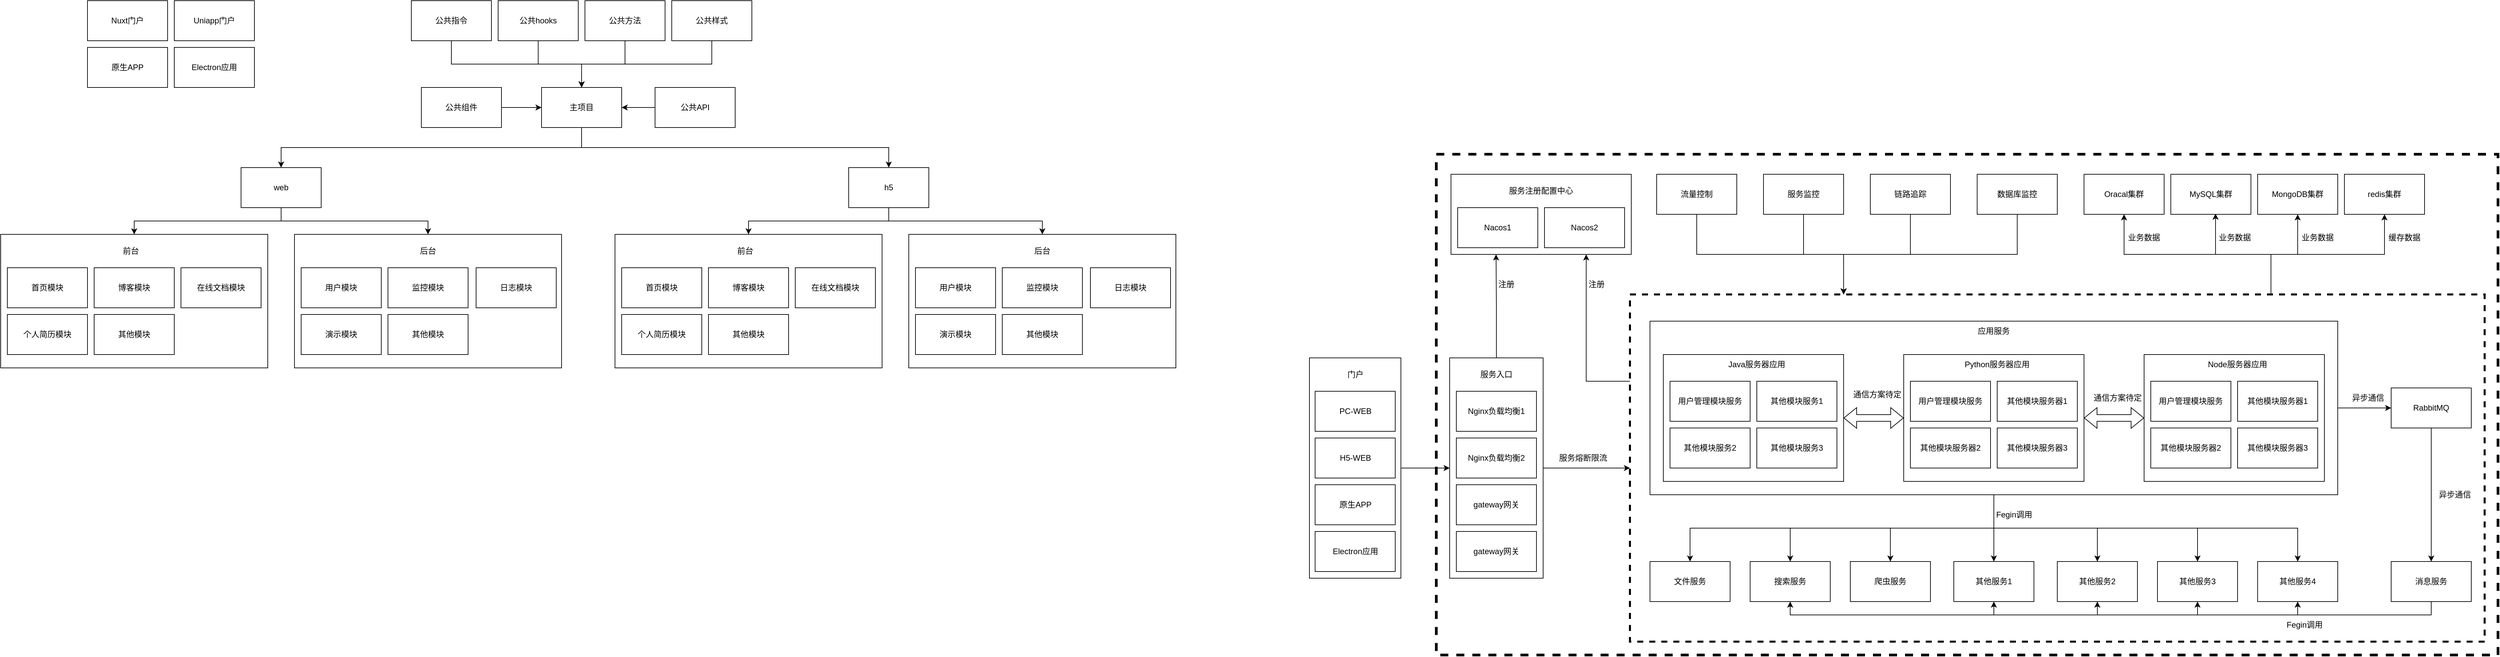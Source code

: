<mxfile version="20.5.3" type="github">
  <diagram id="kWM6Devj3ZmCq5ZHhV0W" name="第 1 页">
    <mxGraphModel dx="3357" dy="1172" grid="1" gridSize="10" guides="1" tooltips="1" connect="1" arrows="1" fold="1" page="1" pageScale="1" pageWidth="1169" pageHeight="827" math="0" shadow="0">
      <root>
        <mxCell id="0" />
        <mxCell id="1" parent="0" />
        <mxCell id="HBnFO21-F81Gqix5t91M-166" value="" style="rounded=0;whiteSpace=wrap;html=1;strokeWidth=4;fillColor=none;dashed=1;" vertex="1" parent="1">
          <mxGeometry x="1770" y="340" width="1590" height="750" as="geometry" />
        </mxCell>
        <mxCell id="HBnFO21-F81Gqix5t91M-153" style="edgeStyle=orthogonalEdgeStyle;rounded=0;orthogonalLoop=1;jettySize=auto;html=1;exitX=0;exitY=0.25;exitDx=0;exitDy=0;entryX=0.75;entryY=1;entryDx=0;entryDy=0;" edge="1" parent="1" source="HBnFO21-F81Gqix5t91M-130" target="HBnFO21-F81Gqix5t91M-139">
          <mxGeometry relative="1" as="geometry" />
        </mxCell>
        <mxCell id="HBnFO21-F81Gqix5t91M-189" style="edgeStyle=orthogonalEdgeStyle;rounded=0;orthogonalLoop=1;jettySize=auto;html=1;exitX=0.75;exitY=0;exitDx=0;exitDy=0;entryX=0.5;entryY=1;entryDx=0;entryDy=0;" edge="1" parent="1" source="HBnFO21-F81Gqix5t91M-130" target="HBnFO21-F81Gqix5t91M-178">
          <mxGeometry relative="1" as="geometry" />
        </mxCell>
        <mxCell id="HBnFO21-F81Gqix5t91M-190" style="edgeStyle=orthogonalEdgeStyle;rounded=0;orthogonalLoop=1;jettySize=auto;html=1;exitX=0.75;exitY=0;exitDx=0;exitDy=0;entryX=0.558;entryY=0.983;entryDx=0;entryDy=0;entryPerimeter=0;" edge="1" parent="1" source="HBnFO21-F81Gqix5t91M-130" target="HBnFO21-F81Gqix5t91M-177">
          <mxGeometry relative="1" as="geometry" />
        </mxCell>
        <mxCell id="HBnFO21-F81Gqix5t91M-191" style="edgeStyle=orthogonalEdgeStyle;rounded=0;orthogonalLoop=1;jettySize=auto;html=1;exitX=0.75;exitY=0;exitDx=0;exitDy=0;entryX=0.5;entryY=1;entryDx=0;entryDy=0;" edge="1" parent="1" source="HBnFO21-F81Gqix5t91M-130" target="HBnFO21-F81Gqix5t91M-179">
          <mxGeometry relative="1" as="geometry" />
        </mxCell>
        <mxCell id="HBnFO21-F81Gqix5t91M-192" style="edgeStyle=orthogonalEdgeStyle;rounded=0;orthogonalLoop=1;jettySize=auto;html=1;exitX=0.75;exitY=0;exitDx=0;exitDy=0;entryX=0.5;entryY=1;entryDx=0;entryDy=0;" edge="1" parent="1" source="HBnFO21-F81Gqix5t91M-130" target="HBnFO21-F81Gqix5t91M-180">
          <mxGeometry relative="1" as="geometry" />
        </mxCell>
        <mxCell id="HBnFO21-F81Gqix5t91M-130" value="" style="rounded=0;whiteSpace=wrap;html=1;fillColor=none;dashed=1;strokeWidth=3;" vertex="1" parent="1">
          <mxGeometry x="2060" y="550" width="1280" height="520" as="geometry" />
        </mxCell>
        <mxCell id="HBnFO21-F81Gqix5t91M-46" style="edgeStyle=orthogonalEdgeStyle;rounded=0;orthogonalLoop=1;jettySize=auto;html=1;exitX=0.5;exitY=1;exitDx=0;exitDy=0;" edge="1" parent="1" source="HBnFO21-F81Gqix5t91M-1" target="HBnFO21-F81Gqix5t91M-7">
          <mxGeometry relative="1" as="geometry" />
        </mxCell>
        <mxCell id="HBnFO21-F81Gqix5t91M-47" style="edgeStyle=orthogonalEdgeStyle;rounded=0;orthogonalLoop=1;jettySize=auto;html=1;exitX=0.5;exitY=1;exitDx=0;exitDy=0;" edge="1" parent="1" source="HBnFO21-F81Gqix5t91M-1" target="HBnFO21-F81Gqix5t91M-8">
          <mxGeometry relative="1" as="geometry" />
        </mxCell>
        <mxCell id="HBnFO21-F81Gqix5t91M-1" value="主项目" style="rounded=0;whiteSpace=wrap;html=1;" vertex="1" parent="1">
          <mxGeometry x="430" y="240" width="120" height="60" as="geometry" />
        </mxCell>
        <mxCell id="HBnFO21-F81Gqix5t91M-44" style="edgeStyle=orthogonalEdgeStyle;rounded=0;orthogonalLoop=1;jettySize=auto;html=1;exitX=0.5;exitY=1;exitDx=0;exitDy=0;entryX=0.5;entryY=0;entryDx=0;entryDy=0;" edge="1" parent="1" source="HBnFO21-F81Gqix5t91M-2" target="HBnFO21-F81Gqix5t91M-1">
          <mxGeometry relative="1" as="geometry" />
        </mxCell>
        <mxCell id="HBnFO21-F81Gqix5t91M-2" value="公共样式" style="rounded=0;whiteSpace=wrap;html=1;" vertex="1" parent="1">
          <mxGeometry x="625" y="110" width="120" height="60" as="geometry" />
        </mxCell>
        <mxCell id="HBnFO21-F81Gqix5t91M-43" style="edgeStyle=orthogonalEdgeStyle;rounded=0;orthogonalLoop=1;jettySize=auto;html=1;exitX=0.5;exitY=1;exitDx=0;exitDy=0;" edge="1" parent="1" source="HBnFO21-F81Gqix5t91M-3" target="HBnFO21-F81Gqix5t91M-1">
          <mxGeometry relative="1" as="geometry" />
        </mxCell>
        <mxCell id="HBnFO21-F81Gqix5t91M-3" value="公共方法" style="rounded=0;whiteSpace=wrap;html=1;" vertex="1" parent="1">
          <mxGeometry x="495" y="110" width="120" height="60" as="geometry" />
        </mxCell>
        <mxCell id="HBnFO21-F81Gqix5t91M-42" style="edgeStyle=orthogonalEdgeStyle;rounded=0;orthogonalLoop=1;jettySize=auto;html=1;exitX=0.5;exitY=1;exitDx=0;exitDy=0;" edge="1" parent="1" source="HBnFO21-F81Gqix5t91M-4" target="HBnFO21-F81Gqix5t91M-1">
          <mxGeometry relative="1" as="geometry" />
        </mxCell>
        <mxCell id="HBnFO21-F81Gqix5t91M-4" value="公共hooks" style="rounded=0;whiteSpace=wrap;html=1;" vertex="1" parent="1">
          <mxGeometry x="365" y="110" width="120" height="60" as="geometry" />
        </mxCell>
        <mxCell id="HBnFO21-F81Gqix5t91M-41" style="edgeStyle=orthogonalEdgeStyle;rounded=0;orthogonalLoop=1;jettySize=auto;html=1;exitX=0.5;exitY=1;exitDx=0;exitDy=0;" edge="1" parent="1" source="HBnFO21-F81Gqix5t91M-5" target="HBnFO21-F81Gqix5t91M-1">
          <mxGeometry relative="1" as="geometry" />
        </mxCell>
        <mxCell id="HBnFO21-F81Gqix5t91M-5" value="公共指令" style="rounded=0;whiteSpace=wrap;html=1;" vertex="1" parent="1">
          <mxGeometry x="235" y="110" width="120" height="60" as="geometry" />
        </mxCell>
        <mxCell id="HBnFO21-F81Gqix5t91M-45" style="edgeStyle=orthogonalEdgeStyle;rounded=0;orthogonalLoop=1;jettySize=auto;html=1;exitX=1;exitY=0.5;exitDx=0;exitDy=0;entryX=0;entryY=0.5;entryDx=0;entryDy=0;" edge="1" parent="1" source="HBnFO21-F81Gqix5t91M-6" target="HBnFO21-F81Gqix5t91M-1">
          <mxGeometry relative="1" as="geometry" />
        </mxCell>
        <mxCell id="HBnFO21-F81Gqix5t91M-6" value="公共组件" style="rounded=0;whiteSpace=wrap;html=1;" vertex="1" parent="1">
          <mxGeometry x="250" y="240" width="120" height="60" as="geometry" />
        </mxCell>
        <mxCell id="HBnFO21-F81Gqix5t91M-50" style="edgeStyle=orthogonalEdgeStyle;rounded=0;orthogonalLoop=1;jettySize=auto;html=1;exitX=0.5;exitY=1;exitDx=0;exitDy=0;entryX=0.5;entryY=0;entryDx=0;entryDy=0;" edge="1" parent="1" source="HBnFO21-F81Gqix5t91M-7" target="HBnFO21-F81Gqix5t91M-17">
          <mxGeometry relative="1" as="geometry" />
        </mxCell>
        <mxCell id="HBnFO21-F81Gqix5t91M-51" style="edgeStyle=orthogonalEdgeStyle;rounded=0;orthogonalLoop=1;jettySize=auto;html=1;exitX=0.5;exitY=1;exitDx=0;exitDy=0;entryX=0.5;entryY=0;entryDx=0;entryDy=0;" edge="1" parent="1" source="HBnFO21-F81Gqix5t91M-7" target="HBnFO21-F81Gqix5t91M-18">
          <mxGeometry relative="1" as="geometry" />
        </mxCell>
        <mxCell id="HBnFO21-F81Gqix5t91M-7" value="web" style="rounded=0;whiteSpace=wrap;html=1;" vertex="1" parent="1">
          <mxGeometry x="-20" y="360" width="120" height="60" as="geometry" />
        </mxCell>
        <mxCell id="HBnFO21-F81Gqix5t91M-52" style="edgeStyle=orthogonalEdgeStyle;rounded=0;orthogonalLoop=1;jettySize=auto;html=1;exitX=0.5;exitY=1;exitDx=0;exitDy=0;entryX=0.5;entryY=0;entryDx=0;entryDy=0;" edge="1" parent="1" source="HBnFO21-F81Gqix5t91M-8" target="HBnFO21-F81Gqix5t91M-24">
          <mxGeometry relative="1" as="geometry" />
        </mxCell>
        <mxCell id="HBnFO21-F81Gqix5t91M-53" style="edgeStyle=orthogonalEdgeStyle;rounded=0;orthogonalLoop=1;jettySize=auto;html=1;exitX=0.5;exitY=1;exitDx=0;exitDy=0;entryX=0.5;entryY=0;entryDx=0;entryDy=0;" edge="1" parent="1" source="HBnFO21-F81Gqix5t91M-8" target="HBnFO21-F81Gqix5t91M-23">
          <mxGeometry relative="1" as="geometry" />
        </mxCell>
        <mxCell id="HBnFO21-F81Gqix5t91M-8" value="h5" style="rounded=0;whiteSpace=wrap;html=1;" vertex="1" parent="1">
          <mxGeometry x="890" y="360" width="120" height="60" as="geometry" />
        </mxCell>
        <mxCell id="HBnFO21-F81Gqix5t91M-49" style="edgeStyle=orthogonalEdgeStyle;rounded=0;orthogonalLoop=1;jettySize=auto;html=1;exitX=0;exitY=0.5;exitDx=0;exitDy=0;entryX=1;entryY=0.5;entryDx=0;entryDy=0;" edge="1" parent="1" source="HBnFO21-F81Gqix5t91M-48" target="HBnFO21-F81Gqix5t91M-1">
          <mxGeometry relative="1" as="geometry" />
        </mxCell>
        <mxCell id="HBnFO21-F81Gqix5t91M-48" value="公共API" style="rounded=0;whiteSpace=wrap;html=1;" vertex="1" parent="1">
          <mxGeometry x="600" y="240" width="120" height="60" as="geometry" />
        </mxCell>
        <mxCell id="HBnFO21-F81Gqix5t91M-54" value="Nuxt门户" style="rounded=0;whiteSpace=wrap;html=1;" vertex="1" parent="1">
          <mxGeometry x="-250" y="110" width="120" height="60" as="geometry" />
        </mxCell>
        <mxCell id="HBnFO21-F81Gqix5t91M-55" value="Uniapp门户" style="rounded=0;whiteSpace=wrap;html=1;" vertex="1" parent="1">
          <mxGeometry x="-120" y="110" width="120" height="60" as="geometry" />
        </mxCell>
        <mxCell id="HBnFO21-F81Gqix5t91M-56" value="原生APP" style="rounded=0;whiteSpace=wrap;html=1;" vertex="1" parent="1">
          <mxGeometry x="-250" y="180" width="120" height="60" as="geometry" />
        </mxCell>
        <mxCell id="HBnFO21-F81Gqix5t91M-57" value="Electron应用" style="rounded=0;whiteSpace=wrap;html=1;" vertex="1" parent="1">
          <mxGeometry x="-120" y="180" width="120" height="60" as="geometry" />
        </mxCell>
        <mxCell id="HBnFO21-F81Gqix5t91M-60" value="" style="group" vertex="1" connectable="0" parent="1">
          <mxGeometry x="980" y="460" width="400" height="200" as="geometry" />
        </mxCell>
        <mxCell id="HBnFO21-F81Gqix5t91M-23" value="" style="rounded=0;whiteSpace=wrap;html=1;container=0;" vertex="1" parent="HBnFO21-F81Gqix5t91M-60">
          <mxGeometry width="400" height="200" as="geometry" />
        </mxCell>
        <mxCell id="HBnFO21-F81Gqix5t91M-25" value="用户模块" style="rounded=0;whiteSpace=wrap;html=1;container=0;" vertex="1" parent="HBnFO21-F81Gqix5t91M-60">
          <mxGeometry x="10" y="50" width="120" height="60" as="geometry" />
        </mxCell>
        <mxCell id="HBnFO21-F81Gqix5t91M-30" value="监控模块" style="rounded=0;whiteSpace=wrap;html=1;container=0;" vertex="1" parent="HBnFO21-F81Gqix5t91M-60">
          <mxGeometry x="140" y="50" width="120" height="60" as="geometry" />
        </mxCell>
        <mxCell id="HBnFO21-F81Gqix5t91M-31" value="日志模块" style="rounded=0;whiteSpace=wrap;html=1;container=0;" vertex="1" parent="HBnFO21-F81Gqix5t91M-60">
          <mxGeometry x="272" y="50" width="120" height="60" as="geometry" />
        </mxCell>
        <mxCell id="HBnFO21-F81Gqix5t91M-33" value="演示模块" style="rounded=0;whiteSpace=wrap;html=1;container=0;" vertex="1" parent="HBnFO21-F81Gqix5t91M-60">
          <mxGeometry x="10" y="120" width="120" height="60" as="geometry" />
        </mxCell>
        <mxCell id="HBnFO21-F81Gqix5t91M-35" value="后台" style="text;html=1;strokeColor=none;fillColor=none;align=center;verticalAlign=middle;whiteSpace=wrap;rounded=0;container=0;" vertex="1" parent="HBnFO21-F81Gqix5t91M-60">
          <mxGeometry x="170" y="10" width="60" height="30" as="geometry" />
        </mxCell>
        <mxCell id="HBnFO21-F81Gqix5t91M-36" value="其他模块" style="rounded=0;whiteSpace=wrap;html=1;container=0;" vertex="1" parent="HBnFO21-F81Gqix5t91M-60">
          <mxGeometry x="140" y="120" width="120" height="60" as="geometry" />
        </mxCell>
        <mxCell id="HBnFO21-F81Gqix5t91M-61" value="" style="group" vertex="1" connectable="0" parent="1">
          <mxGeometry x="540" y="460" width="400" height="200" as="geometry" />
        </mxCell>
        <mxCell id="HBnFO21-F81Gqix5t91M-24" value="" style="rounded=0;whiteSpace=wrap;html=1;container=0;" vertex="1" parent="HBnFO21-F81Gqix5t91M-61">
          <mxGeometry width="400" height="200" as="geometry" />
        </mxCell>
        <mxCell id="HBnFO21-F81Gqix5t91M-26" value="博客模块" style="rounded=0;whiteSpace=wrap;html=1;container=0;" vertex="1" parent="HBnFO21-F81Gqix5t91M-61">
          <mxGeometry x="140" y="50" width="120" height="60" as="geometry" />
        </mxCell>
        <mxCell id="HBnFO21-F81Gqix5t91M-27" value="在线文档模块" style="rounded=0;whiteSpace=wrap;html=1;container=0;" vertex="1" parent="HBnFO21-F81Gqix5t91M-61">
          <mxGeometry x="270" y="50" width="120" height="60" as="geometry" />
        </mxCell>
        <mxCell id="HBnFO21-F81Gqix5t91M-28" value="首页模块" style="rounded=0;whiteSpace=wrap;html=1;container=0;" vertex="1" parent="HBnFO21-F81Gqix5t91M-61">
          <mxGeometry x="10" y="50" width="120" height="60" as="geometry" />
        </mxCell>
        <mxCell id="HBnFO21-F81Gqix5t91M-29" value="其他模块" style="rounded=0;whiteSpace=wrap;html=1;container=0;" vertex="1" parent="HBnFO21-F81Gqix5t91M-61">
          <mxGeometry x="140" y="120" width="120" height="60" as="geometry" />
        </mxCell>
        <mxCell id="HBnFO21-F81Gqix5t91M-32" value="个人简历模块" style="rounded=0;whiteSpace=wrap;html=1;container=0;" vertex="1" parent="HBnFO21-F81Gqix5t91M-61">
          <mxGeometry x="10" y="120" width="120" height="60" as="geometry" />
        </mxCell>
        <mxCell id="HBnFO21-F81Gqix5t91M-34" value="前台" style="text;html=1;strokeColor=none;fillColor=none;align=center;verticalAlign=middle;whiteSpace=wrap;rounded=0;container=0;" vertex="1" parent="HBnFO21-F81Gqix5t91M-61">
          <mxGeometry x="165" y="10" width="60" height="30" as="geometry" />
        </mxCell>
        <mxCell id="HBnFO21-F81Gqix5t91M-62" value="" style="group" vertex="1" connectable="0" parent="1">
          <mxGeometry x="60" y="460" width="400" height="200" as="geometry" />
        </mxCell>
        <mxCell id="HBnFO21-F81Gqix5t91M-18" value="" style="rounded=0;whiteSpace=wrap;html=1;container=0;" vertex="1" parent="HBnFO21-F81Gqix5t91M-62">
          <mxGeometry width="400" height="200" as="geometry" />
        </mxCell>
        <mxCell id="HBnFO21-F81Gqix5t91M-9" value="用户模块" style="rounded=0;whiteSpace=wrap;html=1;container=0;" vertex="1" parent="HBnFO21-F81Gqix5t91M-62">
          <mxGeometry x="10" y="50" width="120" height="60" as="geometry" />
        </mxCell>
        <mxCell id="HBnFO21-F81Gqix5t91M-14" value="监控模块" style="rounded=0;whiteSpace=wrap;html=1;container=0;" vertex="1" parent="HBnFO21-F81Gqix5t91M-62">
          <mxGeometry x="140" y="50" width="120" height="60" as="geometry" />
        </mxCell>
        <mxCell id="HBnFO21-F81Gqix5t91M-15" value="日志模块" style="rounded=0;whiteSpace=wrap;html=1;container=0;" vertex="1" parent="HBnFO21-F81Gqix5t91M-62">
          <mxGeometry x="272" y="50" width="120" height="60" as="geometry" />
        </mxCell>
        <mxCell id="HBnFO21-F81Gqix5t91M-19" value="演示模块" style="rounded=0;whiteSpace=wrap;html=1;container=0;" vertex="1" parent="HBnFO21-F81Gqix5t91M-62">
          <mxGeometry x="10" y="120" width="120" height="60" as="geometry" />
        </mxCell>
        <mxCell id="HBnFO21-F81Gqix5t91M-21" value="后台" style="text;html=1;strokeColor=none;fillColor=none;align=center;verticalAlign=middle;whiteSpace=wrap;rounded=0;container=0;" vertex="1" parent="HBnFO21-F81Gqix5t91M-62">
          <mxGeometry x="170" y="10" width="60" height="30" as="geometry" />
        </mxCell>
        <mxCell id="HBnFO21-F81Gqix5t91M-22" value="其他模块" style="rounded=0;whiteSpace=wrap;html=1;container=0;" vertex="1" parent="HBnFO21-F81Gqix5t91M-62">
          <mxGeometry x="140" y="120" width="120" height="60" as="geometry" />
        </mxCell>
        <mxCell id="HBnFO21-F81Gqix5t91M-58" value="" style="group" vertex="1" connectable="0" parent="1">
          <mxGeometry x="-380" y="460" width="400" height="200" as="geometry" />
        </mxCell>
        <mxCell id="HBnFO21-F81Gqix5t91M-17" value="" style="rounded=0;whiteSpace=wrap;html=1;" vertex="1" parent="HBnFO21-F81Gqix5t91M-58">
          <mxGeometry width="400" height="200" as="geometry" />
        </mxCell>
        <mxCell id="HBnFO21-F81Gqix5t91M-10" value="博客模块" style="rounded=0;whiteSpace=wrap;html=1;" vertex="1" parent="HBnFO21-F81Gqix5t91M-58">
          <mxGeometry x="140" y="50" width="120" height="60" as="geometry" />
        </mxCell>
        <mxCell id="HBnFO21-F81Gqix5t91M-11" value="在线文档模块" style="rounded=0;whiteSpace=wrap;html=1;" vertex="1" parent="HBnFO21-F81Gqix5t91M-58">
          <mxGeometry x="270" y="50" width="120" height="60" as="geometry" />
        </mxCell>
        <mxCell id="HBnFO21-F81Gqix5t91M-12" value="首页模块" style="rounded=0;whiteSpace=wrap;html=1;" vertex="1" parent="HBnFO21-F81Gqix5t91M-58">
          <mxGeometry x="10" y="50" width="120" height="60" as="geometry" />
        </mxCell>
        <mxCell id="HBnFO21-F81Gqix5t91M-13" value="其他模块" style="rounded=0;whiteSpace=wrap;html=1;" vertex="1" parent="HBnFO21-F81Gqix5t91M-58">
          <mxGeometry x="140" y="120" width="120" height="60" as="geometry" />
        </mxCell>
        <mxCell id="HBnFO21-F81Gqix5t91M-16" value="个人简历模块" style="rounded=0;whiteSpace=wrap;html=1;" vertex="1" parent="HBnFO21-F81Gqix5t91M-58">
          <mxGeometry x="10" y="120" width="120" height="60" as="geometry" />
        </mxCell>
        <mxCell id="HBnFO21-F81Gqix5t91M-20" value="前台" style="text;html=1;strokeColor=none;fillColor=none;align=center;verticalAlign=middle;whiteSpace=wrap;rounded=0;" vertex="1" parent="HBnFO21-F81Gqix5t91M-58">
          <mxGeometry x="165" y="10" width="60" height="30" as="geometry" />
        </mxCell>
        <mxCell id="HBnFO21-F81Gqix5t91M-110" style="edgeStyle=orthogonalEdgeStyle;rounded=0;orthogonalLoop=1;jettySize=auto;html=1;exitX=0.5;exitY=1;exitDx=0;exitDy=0;entryX=0.5;entryY=0;entryDx=0;entryDy=0;" edge="1" parent="1" source="HBnFO21-F81Gqix5t91M-78" target="HBnFO21-F81Gqix5t91M-88">
          <mxGeometry relative="1" as="geometry" />
        </mxCell>
        <mxCell id="HBnFO21-F81Gqix5t91M-111" style="edgeStyle=orthogonalEdgeStyle;rounded=0;orthogonalLoop=1;jettySize=auto;html=1;exitX=0.5;exitY=1;exitDx=0;exitDy=0;entryX=0.5;entryY=0;entryDx=0;entryDy=0;" edge="1" parent="1" source="HBnFO21-F81Gqix5t91M-78" target="HBnFO21-F81Gqix5t91M-87">
          <mxGeometry relative="1" as="geometry" />
        </mxCell>
        <mxCell id="HBnFO21-F81Gqix5t91M-112" style="edgeStyle=orthogonalEdgeStyle;rounded=0;orthogonalLoop=1;jettySize=auto;html=1;exitX=0.5;exitY=1;exitDx=0;exitDy=0;" edge="1" parent="1" source="HBnFO21-F81Gqix5t91M-78" target="HBnFO21-F81Gqix5t91M-86">
          <mxGeometry relative="1" as="geometry" />
        </mxCell>
        <mxCell id="HBnFO21-F81Gqix5t91M-113" style="edgeStyle=orthogonalEdgeStyle;rounded=0;orthogonalLoop=1;jettySize=auto;html=1;exitX=0.5;exitY=1;exitDx=0;exitDy=0;" edge="1" parent="1" source="HBnFO21-F81Gqix5t91M-78" target="HBnFO21-F81Gqix5t91M-90">
          <mxGeometry relative="1" as="geometry" />
        </mxCell>
        <mxCell id="HBnFO21-F81Gqix5t91M-120" style="edgeStyle=orthogonalEdgeStyle;rounded=0;orthogonalLoop=1;jettySize=auto;html=1;exitX=1;exitY=0.5;exitDx=0;exitDy=0;entryX=0;entryY=0.5;entryDx=0;entryDy=0;" edge="1" parent="1" source="HBnFO21-F81Gqix5t91M-78" target="HBnFO21-F81Gqix5t91M-119">
          <mxGeometry relative="1" as="geometry" />
        </mxCell>
        <mxCell id="HBnFO21-F81Gqix5t91M-197" style="edgeStyle=orthogonalEdgeStyle;rounded=0;orthogonalLoop=1;jettySize=auto;html=1;exitX=0.5;exitY=1;exitDx=0;exitDy=0;" edge="1" parent="1" source="HBnFO21-F81Gqix5t91M-78" target="HBnFO21-F81Gqix5t91M-194">
          <mxGeometry relative="1" as="geometry" />
        </mxCell>
        <mxCell id="HBnFO21-F81Gqix5t91M-198" style="edgeStyle=orthogonalEdgeStyle;rounded=0;orthogonalLoop=1;jettySize=auto;html=1;exitX=0.5;exitY=1;exitDx=0;exitDy=0;entryX=0.5;entryY=0;entryDx=0;entryDy=0;" edge="1" parent="1" source="HBnFO21-F81Gqix5t91M-78" target="HBnFO21-F81Gqix5t91M-195">
          <mxGeometry relative="1" as="geometry" />
        </mxCell>
        <mxCell id="HBnFO21-F81Gqix5t91M-199" style="edgeStyle=orthogonalEdgeStyle;rounded=0;orthogonalLoop=1;jettySize=auto;html=1;exitX=0.5;exitY=1;exitDx=0;exitDy=0;entryX=0.5;entryY=0;entryDx=0;entryDy=0;" edge="1" parent="1" source="HBnFO21-F81Gqix5t91M-78" target="HBnFO21-F81Gqix5t91M-196">
          <mxGeometry relative="1" as="geometry" />
        </mxCell>
        <mxCell id="HBnFO21-F81Gqix5t91M-78" value="" style="rounded=0;whiteSpace=wrap;html=1;" vertex="1" parent="1">
          <mxGeometry x="2090" y="590" width="1030" height="260" as="geometry" />
        </mxCell>
        <mxCell id="HBnFO21-F81Gqix5t91M-86" value="文件服务" style="rounded=0;whiteSpace=wrap;html=1;" vertex="1" parent="1">
          <mxGeometry x="2090" y="950" width="120" height="60" as="geometry" />
        </mxCell>
        <mxCell id="HBnFO21-F81Gqix5t91M-87" value="搜索服务" style="rounded=0;whiteSpace=wrap;html=1;" vertex="1" parent="1">
          <mxGeometry x="2240" y="950" width="120" height="60" as="geometry" />
        </mxCell>
        <mxCell id="HBnFO21-F81Gqix5t91M-88" value="爬虫服务" style="rounded=0;whiteSpace=wrap;html=1;" vertex="1" parent="1">
          <mxGeometry x="2390" y="950" width="120" height="60" as="geometry" />
        </mxCell>
        <mxCell id="HBnFO21-F81Gqix5t91M-124" style="edgeStyle=orthogonalEdgeStyle;rounded=0;orthogonalLoop=1;jettySize=auto;html=1;exitX=0.5;exitY=1;exitDx=0;exitDy=0;entryX=0.5;entryY=1;entryDx=0;entryDy=0;" edge="1" parent="1" source="HBnFO21-F81Gqix5t91M-89" target="HBnFO21-F81Gqix5t91M-87">
          <mxGeometry relative="1" as="geometry" />
        </mxCell>
        <mxCell id="HBnFO21-F81Gqix5t91M-125" style="edgeStyle=orthogonalEdgeStyle;rounded=0;orthogonalLoop=1;jettySize=auto;html=1;exitX=0.5;exitY=1;exitDx=0;exitDy=0;entryX=0.5;entryY=1;entryDx=0;entryDy=0;" edge="1" parent="1" source="HBnFO21-F81Gqix5t91M-89" target="HBnFO21-F81Gqix5t91M-90">
          <mxGeometry relative="1" as="geometry" />
        </mxCell>
        <mxCell id="HBnFO21-F81Gqix5t91M-200" style="edgeStyle=orthogonalEdgeStyle;rounded=0;orthogonalLoop=1;jettySize=auto;html=1;exitX=0.5;exitY=1;exitDx=0;exitDy=0;entryX=0.5;entryY=1;entryDx=0;entryDy=0;" edge="1" parent="1" source="HBnFO21-F81Gqix5t91M-89" target="HBnFO21-F81Gqix5t91M-194">
          <mxGeometry relative="1" as="geometry" />
        </mxCell>
        <mxCell id="HBnFO21-F81Gqix5t91M-201" style="edgeStyle=orthogonalEdgeStyle;rounded=0;orthogonalLoop=1;jettySize=auto;html=1;exitX=0.5;exitY=1;exitDx=0;exitDy=0;entryX=0.5;entryY=1;entryDx=0;entryDy=0;" edge="1" parent="1" source="HBnFO21-F81Gqix5t91M-89" target="HBnFO21-F81Gqix5t91M-195">
          <mxGeometry relative="1" as="geometry" />
        </mxCell>
        <mxCell id="HBnFO21-F81Gqix5t91M-202" style="edgeStyle=orthogonalEdgeStyle;rounded=0;orthogonalLoop=1;jettySize=auto;html=1;exitX=0.5;exitY=1;exitDx=0;exitDy=0;entryX=0.5;entryY=1;entryDx=0;entryDy=0;" edge="1" parent="1" source="HBnFO21-F81Gqix5t91M-89" target="HBnFO21-F81Gqix5t91M-196">
          <mxGeometry relative="1" as="geometry" />
        </mxCell>
        <mxCell id="HBnFO21-F81Gqix5t91M-89" value="消息服务" style="rounded=0;whiteSpace=wrap;html=1;" vertex="1" parent="1">
          <mxGeometry x="3200" y="950" width="120" height="60" as="geometry" />
        </mxCell>
        <mxCell id="HBnFO21-F81Gqix5t91M-90" value="其他服务1" style="rounded=0;whiteSpace=wrap;html=1;" vertex="1" parent="1">
          <mxGeometry x="2545" y="950" width="120" height="60" as="geometry" />
        </mxCell>
        <mxCell id="HBnFO21-F81Gqix5t91M-91" value="应用服务" style="text;html=1;strokeColor=none;fillColor=none;align=center;verticalAlign=middle;whiteSpace=wrap;rounded=0;" vertex="1" parent="1">
          <mxGeometry x="2575" y="590" width="60" height="30" as="geometry" />
        </mxCell>
        <mxCell id="HBnFO21-F81Gqix5t91M-93" value="" style="group" vertex="1" connectable="0" parent="1">
          <mxGeometry x="2110" y="640" width="270" height="190" as="geometry" />
        </mxCell>
        <mxCell id="HBnFO21-F81Gqix5t91M-84" value="" style="rounded=0;whiteSpace=wrap;html=1;" vertex="1" parent="HBnFO21-F81Gqix5t91M-93">
          <mxGeometry width="270" height="190" as="geometry" />
        </mxCell>
        <mxCell id="HBnFO21-F81Gqix5t91M-79" value="用户管理模块服务" style="rounded=0;whiteSpace=wrap;html=1;" vertex="1" parent="HBnFO21-F81Gqix5t91M-93">
          <mxGeometry x="10" y="40" width="120" height="60" as="geometry" />
        </mxCell>
        <mxCell id="HBnFO21-F81Gqix5t91M-80" value="其他模块服务1" style="rounded=0;whiteSpace=wrap;html=1;" vertex="1" parent="HBnFO21-F81Gqix5t91M-93">
          <mxGeometry x="140" y="40" width="120" height="60" as="geometry" />
        </mxCell>
        <mxCell id="HBnFO21-F81Gqix5t91M-81" value="其他模块服务2" style="rounded=0;whiteSpace=wrap;html=1;" vertex="1" parent="HBnFO21-F81Gqix5t91M-93">
          <mxGeometry x="10" y="110" width="120" height="60" as="geometry" />
        </mxCell>
        <mxCell id="HBnFO21-F81Gqix5t91M-82" value="其他模块服务3" style="rounded=0;whiteSpace=wrap;html=1;" vertex="1" parent="HBnFO21-F81Gqix5t91M-93">
          <mxGeometry x="140" y="110" width="120" height="60" as="geometry" />
        </mxCell>
        <mxCell id="HBnFO21-F81Gqix5t91M-83" value="Java服务器应用" style="text;html=1;strokeColor=none;fillColor=none;align=center;verticalAlign=middle;whiteSpace=wrap;rounded=0;" vertex="1" parent="HBnFO21-F81Gqix5t91M-93">
          <mxGeometry x="90" width="100" height="30" as="geometry" />
        </mxCell>
        <mxCell id="HBnFO21-F81Gqix5t91M-94" value="" style="group" vertex="1" connectable="0" parent="1">
          <mxGeometry x="2470" y="640" width="270" height="190" as="geometry" />
        </mxCell>
        <mxCell id="HBnFO21-F81Gqix5t91M-95" value="" style="rounded=0;whiteSpace=wrap;html=1;" vertex="1" parent="HBnFO21-F81Gqix5t91M-94">
          <mxGeometry width="270" height="190" as="geometry" />
        </mxCell>
        <mxCell id="HBnFO21-F81Gqix5t91M-96" value="用户管理模块服务" style="rounded=0;whiteSpace=wrap;html=1;" vertex="1" parent="HBnFO21-F81Gqix5t91M-94">
          <mxGeometry x="10" y="40" width="120" height="60" as="geometry" />
        </mxCell>
        <mxCell id="HBnFO21-F81Gqix5t91M-97" value="其他模块服务器1" style="rounded=0;whiteSpace=wrap;html=1;" vertex="1" parent="HBnFO21-F81Gqix5t91M-94">
          <mxGeometry x="140" y="40" width="120" height="60" as="geometry" />
        </mxCell>
        <mxCell id="HBnFO21-F81Gqix5t91M-98" value="其他模块服务器2" style="rounded=0;whiteSpace=wrap;html=1;" vertex="1" parent="HBnFO21-F81Gqix5t91M-94">
          <mxGeometry x="10" y="110" width="120" height="60" as="geometry" />
        </mxCell>
        <mxCell id="HBnFO21-F81Gqix5t91M-99" value="其他模块服务器3" style="rounded=0;whiteSpace=wrap;html=1;" vertex="1" parent="HBnFO21-F81Gqix5t91M-94">
          <mxGeometry x="140" y="110" width="120" height="60" as="geometry" />
        </mxCell>
        <mxCell id="HBnFO21-F81Gqix5t91M-100" value="Python服务器应用" style="text;html=1;strokeColor=none;fillColor=none;align=center;verticalAlign=middle;whiteSpace=wrap;rounded=0;" vertex="1" parent="HBnFO21-F81Gqix5t91M-94">
          <mxGeometry x="90" width="100" height="30" as="geometry" />
        </mxCell>
        <mxCell id="HBnFO21-F81Gqix5t91M-101" value="" style="group" vertex="1" connectable="0" parent="1">
          <mxGeometry x="2830" y="640" width="270" height="190" as="geometry" />
        </mxCell>
        <mxCell id="HBnFO21-F81Gqix5t91M-102" value="" style="rounded=0;whiteSpace=wrap;html=1;" vertex="1" parent="HBnFO21-F81Gqix5t91M-101">
          <mxGeometry width="270" height="190" as="geometry" />
        </mxCell>
        <mxCell id="HBnFO21-F81Gqix5t91M-103" value="用户管理模块服务" style="rounded=0;whiteSpace=wrap;html=1;" vertex="1" parent="HBnFO21-F81Gqix5t91M-101">
          <mxGeometry x="10" y="40" width="120" height="60" as="geometry" />
        </mxCell>
        <mxCell id="HBnFO21-F81Gqix5t91M-104" value="其他模块服务器1" style="rounded=0;whiteSpace=wrap;html=1;" vertex="1" parent="HBnFO21-F81Gqix5t91M-101">
          <mxGeometry x="140" y="40" width="120" height="60" as="geometry" />
        </mxCell>
        <mxCell id="HBnFO21-F81Gqix5t91M-105" value="其他模块服务器2" style="rounded=0;whiteSpace=wrap;html=1;" vertex="1" parent="HBnFO21-F81Gqix5t91M-101">
          <mxGeometry x="10" y="110" width="120" height="60" as="geometry" />
        </mxCell>
        <mxCell id="HBnFO21-F81Gqix5t91M-106" value="其他模块服务器3" style="rounded=0;whiteSpace=wrap;html=1;" vertex="1" parent="HBnFO21-F81Gqix5t91M-101">
          <mxGeometry x="140" y="110" width="120" height="60" as="geometry" />
        </mxCell>
        <mxCell id="HBnFO21-F81Gqix5t91M-107" value="Node服务器应用" style="text;html=1;strokeColor=none;fillColor=none;align=center;verticalAlign=middle;whiteSpace=wrap;rounded=0;" vertex="1" parent="HBnFO21-F81Gqix5t91M-101">
          <mxGeometry x="90" width="100" height="30" as="geometry" />
        </mxCell>
        <mxCell id="HBnFO21-F81Gqix5t91M-116" value="Fegin调用" style="text;html=1;align=center;verticalAlign=middle;resizable=0;points=[];autosize=1;strokeColor=none;fillColor=none;" vertex="1" parent="1">
          <mxGeometry x="2595" y="865" width="80" height="30" as="geometry" />
        </mxCell>
        <mxCell id="HBnFO21-F81Gqix5t91M-122" style="edgeStyle=orthogonalEdgeStyle;rounded=0;orthogonalLoop=1;jettySize=auto;html=1;exitX=0.5;exitY=1;exitDx=0;exitDy=0;entryX=0.5;entryY=0;entryDx=0;entryDy=0;" edge="1" parent="1" source="HBnFO21-F81Gqix5t91M-119" target="HBnFO21-F81Gqix5t91M-89">
          <mxGeometry relative="1" as="geometry" />
        </mxCell>
        <mxCell id="HBnFO21-F81Gqix5t91M-119" value="RabbitMQ" style="rounded=0;whiteSpace=wrap;html=1;" vertex="1" parent="1">
          <mxGeometry x="3200" y="690" width="120" height="60" as="geometry" />
        </mxCell>
        <mxCell id="HBnFO21-F81Gqix5t91M-121" value="异步通信" style="text;html=1;align=center;verticalAlign=middle;resizable=0;points=[];autosize=1;strokeColor=none;fillColor=none;" vertex="1" parent="1">
          <mxGeometry x="3130" y="690" width="70" height="30" as="geometry" />
        </mxCell>
        <mxCell id="HBnFO21-F81Gqix5t91M-123" value="异步通信" style="text;html=1;align=center;verticalAlign=middle;resizable=0;points=[];autosize=1;strokeColor=none;fillColor=none;" vertex="1" parent="1">
          <mxGeometry x="3260" y="835" width="70" height="30" as="geometry" />
        </mxCell>
        <mxCell id="HBnFO21-F81Gqix5t91M-126" value="Fegin调用" style="text;html=1;align=center;verticalAlign=middle;resizable=0;points=[];autosize=1;strokeColor=none;fillColor=none;" vertex="1" parent="1">
          <mxGeometry x="3030" y="1030" width="80" height="30" as="geometry" />
        </mxCell>
        <mxCell id="HBnFO21-F81Gqix5t91M-128" style="edgeStyle=orthogonalEdgeStyle;rounded=0;orthogonalLoop=1;jettySize=auto;html=1;exitX=1;exitY=0.5;exitDx=0;exitDy=0;entryX=0;entryY=0.5;entryDx=0;entryDy=0;" edge="1" parent="1" source="HBnFO21-F81Gqix5t91M-67" target="HBnFO21-F81Gqix5t91M-75">
          <mxGeometry relative="1" as="geometry" />
        </mxCell>
        <mxCell id="HBnFO21-F81Gqix5t91M-67" value="" style="rounded=0;whiteSpace=wrap;html=1;container=0;" vertex="1" parent="1">
          <mxGeometry x="1580" y="645" width="137" height="330" as="geometry" />
        </mxCell>
        <mxCell id="HBnFO21-F81Gqix5t91M-63" value="PC-WEB" style="rounded=0;whiteSpace=wrap;html=1;container=0;" vertex="1" parent="1">
          <mxGeometry x="1588.5" y="695" width="120" height="60" as="geometry" />
        </mxCell>
        <mxCell id="HBnFO21-F81Gqix5t91M-64" value="H5-WEB" style="rounded=0;whiteSpace=wrap;html=1;container=0;" vertex="1" parent="1">
          <mxGeometry x="1588.5" y="765" width="120" height="60" as="geometry" />
        </mxCell>
        <mxCell id="HBnFO21-F81Gqix5t91M-65" value="原生APP" style="rounded=0;whiteSpace=wrap;html=1;container=0;" vertex="1" parent="1">
          <mxGeometry x="1588.5" y="835" width="120" height="60" as="geometry" />
        </mxCell>
        <mxCell id="HBnFO21-F81Gqix5t91M-66" value="Electron应用" style="rounded=0;whiteSpace=wrap;html=1;container=0;" vertex="1" parent="1">
          <mxGeometry x="1588.5" y="905" width="120" height="60" as="geometry" />
        </mxCell>
        <mxCell id="HBnFO21-F81Gqix5t91M-68" value="门户" style="text;html=1;strokeColor=none;fillColor=none;align=center;verticalAlign=middle;whiteSpace=wrap;rounded=0;container=0;" vertex="1" parent="1">
          <mxGeometry x="1618.5" y="655" width="60" height="30" as="geometry" />
        </mxCell>
        <mxCell id="HBnFO21-F81Gqix5t91M-149" style="edgeStyle=orthogonalEdgeStyle;rounded=0;orthogonalLoop=1;jettySize=auto;html=1;exitX=1;exitY=0.5;exitDx=0;exitDy=0;entryX=0;entryY=0.5;entryDx=0;entryDy=0;" edge="1" parent="1" source="HBnFO21-F81Gqix5t91M-75" target="HBnFO21-F81Gqix5t91M-130">
          <mxGeometry relative="1" as="geometry" />
        </mxCell>
        <mxCell id="HBnFO21-F81Gqix5t91M-193" style="edgeStyle=orthogonalEdgeStyle;rounded=0;orthogonalLoop=1;jettySize=auto;html=1;exitX=0.5;exitY=0;exitDx=0;exitDy=0;entryX=0.25;entryY=1;entryDx=0;entryDy=0;" edge="1" parent="1" source="HBnFO21-F81Gqix5t91M-75" target="HBnFO21-F81Gqix5t91M-139">
          <mxGeometry relative="1" as="geometry" />
        </mxCell>
        <mxCell id="HBnFO21-F81Gqix5t91M-75" value="" style="rounded=0;whiteSpace=wrap;html=1;container=0;" vertex="1" parent="1">
          <mxGeometry x="1790" y="645" width="140" height="330" as="geometry" />
        </mxCell>
        <mxCell id="HBnFO21-F81Gqix5t91M-71" value="Nginx负载均衡1" style="rounded=0;whiteSpace=wrap;html=1;container=0;" vertex="1" parent="1">
          <mxGeometry x="1800" y="695" width="120" height="60" as="geometry" />
        </mxCell>
        <mxCell id="HBnFO21-F81Gqix5t91M-72" value="Nginx负载均衡2" style="rounded=0;whiteSpace=wrap;html=1;container=0;" vertex="1" parent="1">
          <mxGeometry x="1800" y="765" width="120" height="60" as="geometry" />
        </mxCell>
        <mxCell id="HBnFO21-F81Gqix5t91M-73" value="gateway网关" style="rounded=0;whiteSpace=wrap;html=1;container=0;" vertex="1" parent="1">
          <mxGeometry x="1800" y="835" width="120" height="60" as="geometry" />
        </mxCell>
        <mxCell id="HBnFO21-F81Gqix5t91M-74" value="gateway网关" style="rounded=0;whiteSpace=wrap;html=1;container=0;" vertex="1" parent="1">
          <mxGeometry x="1800" y="905" width="120" height="60" as="geometry" />
        </mxCell>
        <mxCell id="HBnFO21-F81Gqix5t91M-76" value="服务入口" style="text;html=1;strokeColor=none;fillColor=none;align=center;verticalAlign=middle;whiteSpace=wrap;rounded=0;container=0;" vertex="1" parent="1">
          <mxGeometry x="1830" y="655" width="60" height="30" as="geometry" />
        </mxCell>
        <mxCell id="HBnFO21-F81Gqix5t91M-134" value="" style="shape=flexArrow;endArrow=classic;startArrow=classic;html=1;rounded=0;entryX=0;entryY=0.5;entryDx=0;entryDy=0;exitX=1;exitY=0.5;exitDx=0;exitDy=0;" edge="1" parent="1" source="HBnFO21-F81Gqix5t91M-84" target="HBnFO21-F81Gqix5t91M-95">
          <mxGeometry width="100" height="100" relative="1" as="geometry">
            <mxPoint x="2460" y="910" as="sourcePoint" />
            <mxPoint x="2560" y="810" as="targetPoint" />
          </mxGeometry>
        </mxCell>
        <mxCell id="HBnFO21-F81Gqix5t91M-135" value="" style="shape=flexArrow;endArrow=classic;startArrow=classic;html=1;rounded=0;entryX=1;entryY=0.5;entryDx=0;entryDy=0;exitX=0;exitY=0.5;exitDx=0;exitDy=0;" edge="1" parent="1" source="HBnFO21-F81Gqix5t91M-102" target="HBnFO21-F81Gqix5t91M-95">
          <mxGeometry width="100" height="100" relative="1" as="geometry">
            <mxPoint x="2390" y="745" as="sourcePoint" />
            <mxPoint x="2480" y="745" as="targetPoint" />
          </mxGeometry>
        </mxCell>
        <mxCell id="HBnFO21-F81Gqix5t91M-136" value="通信方案待定" style="text;html=1;align=center;verticalAlign=middle;resizable=0;points=[];autosize=1;strokeColor=none;fillColor=none;" vertex="1" parent="1">
          <mxGeometry x="2380" y="685" width="100" height="30" as="geometry" />
        </mxCell>
        <mxCell id="HBnFO21-F81Gqix5t91M-137" value="通信方案待定" style="text;html=1;align=center;verticalAlign=middle;resizable=0;points=[];autosize=1;strokeColor=none;fillColor=none;" vertex="1" parent="1">
          <mxGeometry x="2740" y="690" width="100" height="30" as="geometry" />
        </mxCell>
        <mxCell id="HBnFO21-F81Gqix5t91M-143" value="" style="group" vertex="1" connectable="0" parent="1">
          <mxGeometry x="1792" y="370" width="270" height="120" as="geometry" />
        </mxCell>
        <mxCell id="HBnFO21-F81Gqix5t91M-139" value="" style="rounded=0;whiteSpace=wrap;html=1;strokeWidth=1;fillColor=default;" vertex="1" parent="HBnFO21-F81Gqix5t91M-143">
          <mxGeometry width="270" height="120" as="geometry" />
        </mxCell>
        <mxCell id="HBnFO21-F81Gqix5t91M-140" value="Nacos1" style="rounded=0;whiteSpace=wrap;html=1;strokeWidth=1;fillColor=default;" vertex="1" parent="HBnFO21-F81Gqix5t91M-143">
          <mxGeometry x="10" y="50" width="120" height="60" as="geometry" />
        </mxCell>
        <mxCell id="HBnFO21-F81Gqix5t91M-141" value="Nacos2" style="rounded=0;whiteSpace=wrap;html=1;strokeWidth=1;fillColor=default;" vertex="1" parent="HBnFO21-F81Gqix5t91M-143">
          <mxGeometry x="140" y="50" width="120" height="60" as="geometry" />
        </mxCell>
        <mxCell id="HBnFO21-F81Gqix5t91M-142" value="服务注册配置中心" style="text;html=1;strokeColor=none;fillColor=none;align=center;verticalAlign=middle;whiteSpace=wrap;rounded=0;strokeWidth=1;" vertex="1" parent="HBnFO21-F81Gqix5t91M-143">
          <mxGeometry x="85" y="10" width="100" height="30" as="geometry" />
        </mxCell>
        <mxCell id="HBnFO21-F81Gqix5t91M-144" value="服务熔断限流" style="text;html=1;strokeColor=none;fillColor=none;align=center;verticalAlign=middle;whiteSpace=wrap;rounded=0;strokeWidth=1;horizontal=1;" vertex="1" parent="1">
          <mxGeometry x="1950" y="780" width="80" height="30" as="geometry" />
        </mxCell>
        <mxCell id="HBnFO21-F81Gqix5t91M-154" value="注册" style="text;html=1;strokeColor=none;fillColor=none;align=center;verticalAlign=middle;whiteSpace=wrap;rounded=0;strokeWidth=1;horizontal=1;" vertex="1" parent="1">
          <mxGeometry x="1860" y="520" width="30" height="30" as="geometry" />
        </mxCell>
        <mxCell id="HBnFO21-F81Gqix5t91M-155" value="注册" style="text;html=1;strokeColor=none;fillColor=none;align=center;verticalAlign=middle;whiteSpace=wrap;rounded=0;strokeWidth=1;horizontal=1;" vertex="1" parent="1">
          <mxGeometry x="1990" y="522.5" width="40" height="25" as="geometry" />
        </mxCell>
        <mxCell id="HBnFO21-F81Gqix5t91M-167" style="edgeStyle=orthogonalEdgeStyle;rounded=0;orthogonalLoop=1;jettySize=auto;html=1;exitX=0.5;exitY=1;exitDx=0;exitDy=0;entryX=0.25;entryY=0;entryDx=0;entryDy=0;" edge="1" parent="1" source="HBnFO21-F81Gqix5t91M-156" target="HBnFO21-F81Gqix5t91M-130">
          <mxGeometry relative="1" as="geometry" />
        </mxCell>
        <mxCell id="HBnFO21-F81Gqix5t91M-156" value="流量控制" style="rounded=0;whiteSpace=wrap;html=1;strokeWidth=1;fillColor=default;" vertex="1" parent="1">
          <mxGeometry x="2100" y="370" width="120" height="60" as="geometry" />
        </mxCell>
        <mxCell id="HBnFO21-F81Gqix5t91M-170" style="edgeStyle=orthogonalEdgeStyle;rounded=0;orthogonalLoop=1;jettySize=auto;html=1;exitX=0.5;exitY=1;exitDx=0;exitDy=0;entryX=0.25;entryY=0;entryDx=0;entryDy=0;" edge="1" parent="1" source="HBnFO21-F81Gqix5t91M-157" target="HBnFO21-F81Gqix5t91M-130">
          <mxGeometry relative="1" as="geometry" />
        </mxCell>
        <mxCell id="HBnFO21-F81Gqix5t91M-157" value="服务监控" style="rounded=0;whiteSpace=wrap;html=1;strokeWidth=1;fillColor=default;" vertex="1" parent="1">
          <mxGeometry x="2260" y="370" width="120" height="60" as="geometry" />
        </mxCell>
        <mxCell id="HBnFO21-F81Gqix5t91M-173" style="edgeStyle=orthogonalEdgeStyle;rounded=0;orthogonalLoop=1;jettySize=auto;html=1;exitX=0.5;exitY=1;exitDx=0;exitDy=0;entryX=0.25;entryY=0;entryDx=0;entryDy=0;" edge="1" parent="1" source="HBnFO21-F81Gqix5t91M-158" target="HBnFO21-F81Gqix5t91M-130">
          <mxGeometry relative="1" as="geometry" />
        </mxCell>
        <mxCell id="HBnFO21-F81Gqix5t91M-158" value="链路追踪" style="rounded=0;whiteSpace=wrap;html=1;strokeWidth=1;fillColor=default;" vertex="1" parent="1">
          <mxGeometry x="2420" y="370" width="120" height="60" as="geometry" />
        </mxCell>
        <mxCell id="HBnFO21-F81Gqix5t91M-176" style="edgeStyle=orthogonalEdgeStyle;rounded=0;orthogonalLoop=1;jettySize=auto;html=1;exitX=0.5;exitY=1;exitDx=0;exitDy=0;entryX=0.25;entryY=0;entryDx=0;entryDy=0;" edge="1" parent="1" source="HBnFO21-F81Gqix5t91M-159" target="HBnFO21-F81Gqix5t91M-130">
          <mxGeometry relative="1" as="geometry" />
        </mxCell>
        <mxCell id="HBnFO21-F81Gqix5t91M-159" value="数据库监控" style="rounded=0;whiteSpace=wrap;html=1;strokeWidth=1;fillColor=default;" vertex="1" parent="1">
          <mxGeometry x="2580" y="370" width="120" height="60" as="geometry" />
        </mxCell>
        <mxCell id="HBnFO21-F81Gqix5t91M-177" value="MySQL集群" style="rounded=0;whiteSpace=wrap;html=1;strokeWidth=1;fillColor=default;" vertex="1" parent="1">
          <mxGeometry x="2870" y="370" width="120" height="60" as="geometry" />
        </mxCell>
        <mxCell id="HBnFO21-F81Gqix5t91M-178" value="Oracal集群" style="rounded=0;whiteSpace=wrap;html=1;strokeWidth=1;fillColor=default;" vertex="1" parent="1">
          <mxGeometry x="2740" y="370" width="120" height="60" as="geometry" />
        </mxCell>
        <mxCell id="HBnFO21-F81Gqix5t91M-179" value="MongoDB集群" style="rounded=0;whiteSpace=wrap;html=1;strokeWidth=1;fillColor=default;" vertex="1" parent="1">
          <mxGeometry x="3000" y="370" width="120" height="60" as="geometry" />
        </mxCell>
        <mxCell id="HBnFO21-F81Gqix5t91M-180" value="redis集群" style="rounded=0;whiteSpace=wrap;html=1;strokeWidth=1;fillColor=default;" vertex="1" parent="1">
          <mxGeometry x="3130" y="370" width="120" height="60" as="geometry" />
        </mxCell>
        <mxCell id="HBnFO21-F81Gqix5t91M-185" value="业务数据" style="text;html=1;strokeColor=none;fillColor=none;align=center;verticalAlign=middle;whiteSpace=wrap;rounded=0;dashed=1;strokeWidth=4;" vertex="1" parent="1">
          <mxGeometry x="2800" y="450" width="60" height="30" as="geometry" />
        </mxCell>
        <mxCell id="HBnFO21-F81Gqix5t91M-186" value="业务数据" style="text;html=1;strokeColor=none;fillColor=none;align=center;verticalAlign=middle;whiteSpace=wrap;rounded=0;dashed=1;strokeWidth=4;" vertex="1" parent="1">
          <mxGeometry x="2936" y="450" width="60" height="30" as="geometry" />
        </mxCell>
        <mxCell id="HBnFO21-F81Gqix5t91M-187" value="业务数据" style="text;html=1;strokeColor=none;fillColor=none;align=center;verticalAlign=middle;whiteSpace=wrap;rounded=0;dashed=1;strokeWidth=4;" vertex="1" parent="1">
          <mxGeometry x="3060" y="450" width="60" height="30" as="geometry" />
        </mxCell>
        <mxCell id="HBnFO21-F81Gqix5t91M-188" value="缓存数据" style="text;html=1;strokeColor=none;fillColor=none;align=center;verticalAlign=middle;whiteSpace=wrap;rounded=0;dashed=1;strokeWidth=4;" vertex="1" parent="1">
          <mxGeometry x="3190" y="450" width="60" height="30" as="geometry" />
        </mxCell>
        <mxCell id="HBnFO21-F81Gqix5t91M-194" value="其他服务2" style="rounded=0;whiteSpace=wrap;html=1;" vertex="1" parent="1">
          <mxGeometry x="2700" y="950" width="120" height="60" as="geometry" />
        </mxCell>
        <mxCell id="HBnFO21-F81Gqix5t91M-195" value="其他服务3" style="rounded=0;whiteSpace=wrap;html=1;" vertex="1" parent="1">
          <mxGeometry x="2850" y="950" width="120" height="60" as="geometry" />
        </mxCell>
        <mxCell id="HBnFO21-F81Gqix5t91M-196" value="其他服务4" style="rounded=0;whiteSpace=wrap;html=1;" vertex="1" parent="1">
          <mxGeometry x="3000" y="950" width="120" height="60" as="geometry" />
        </mxCell>
      </root>
    </mxGraphModel>
  </diagram>
</mxfile>
